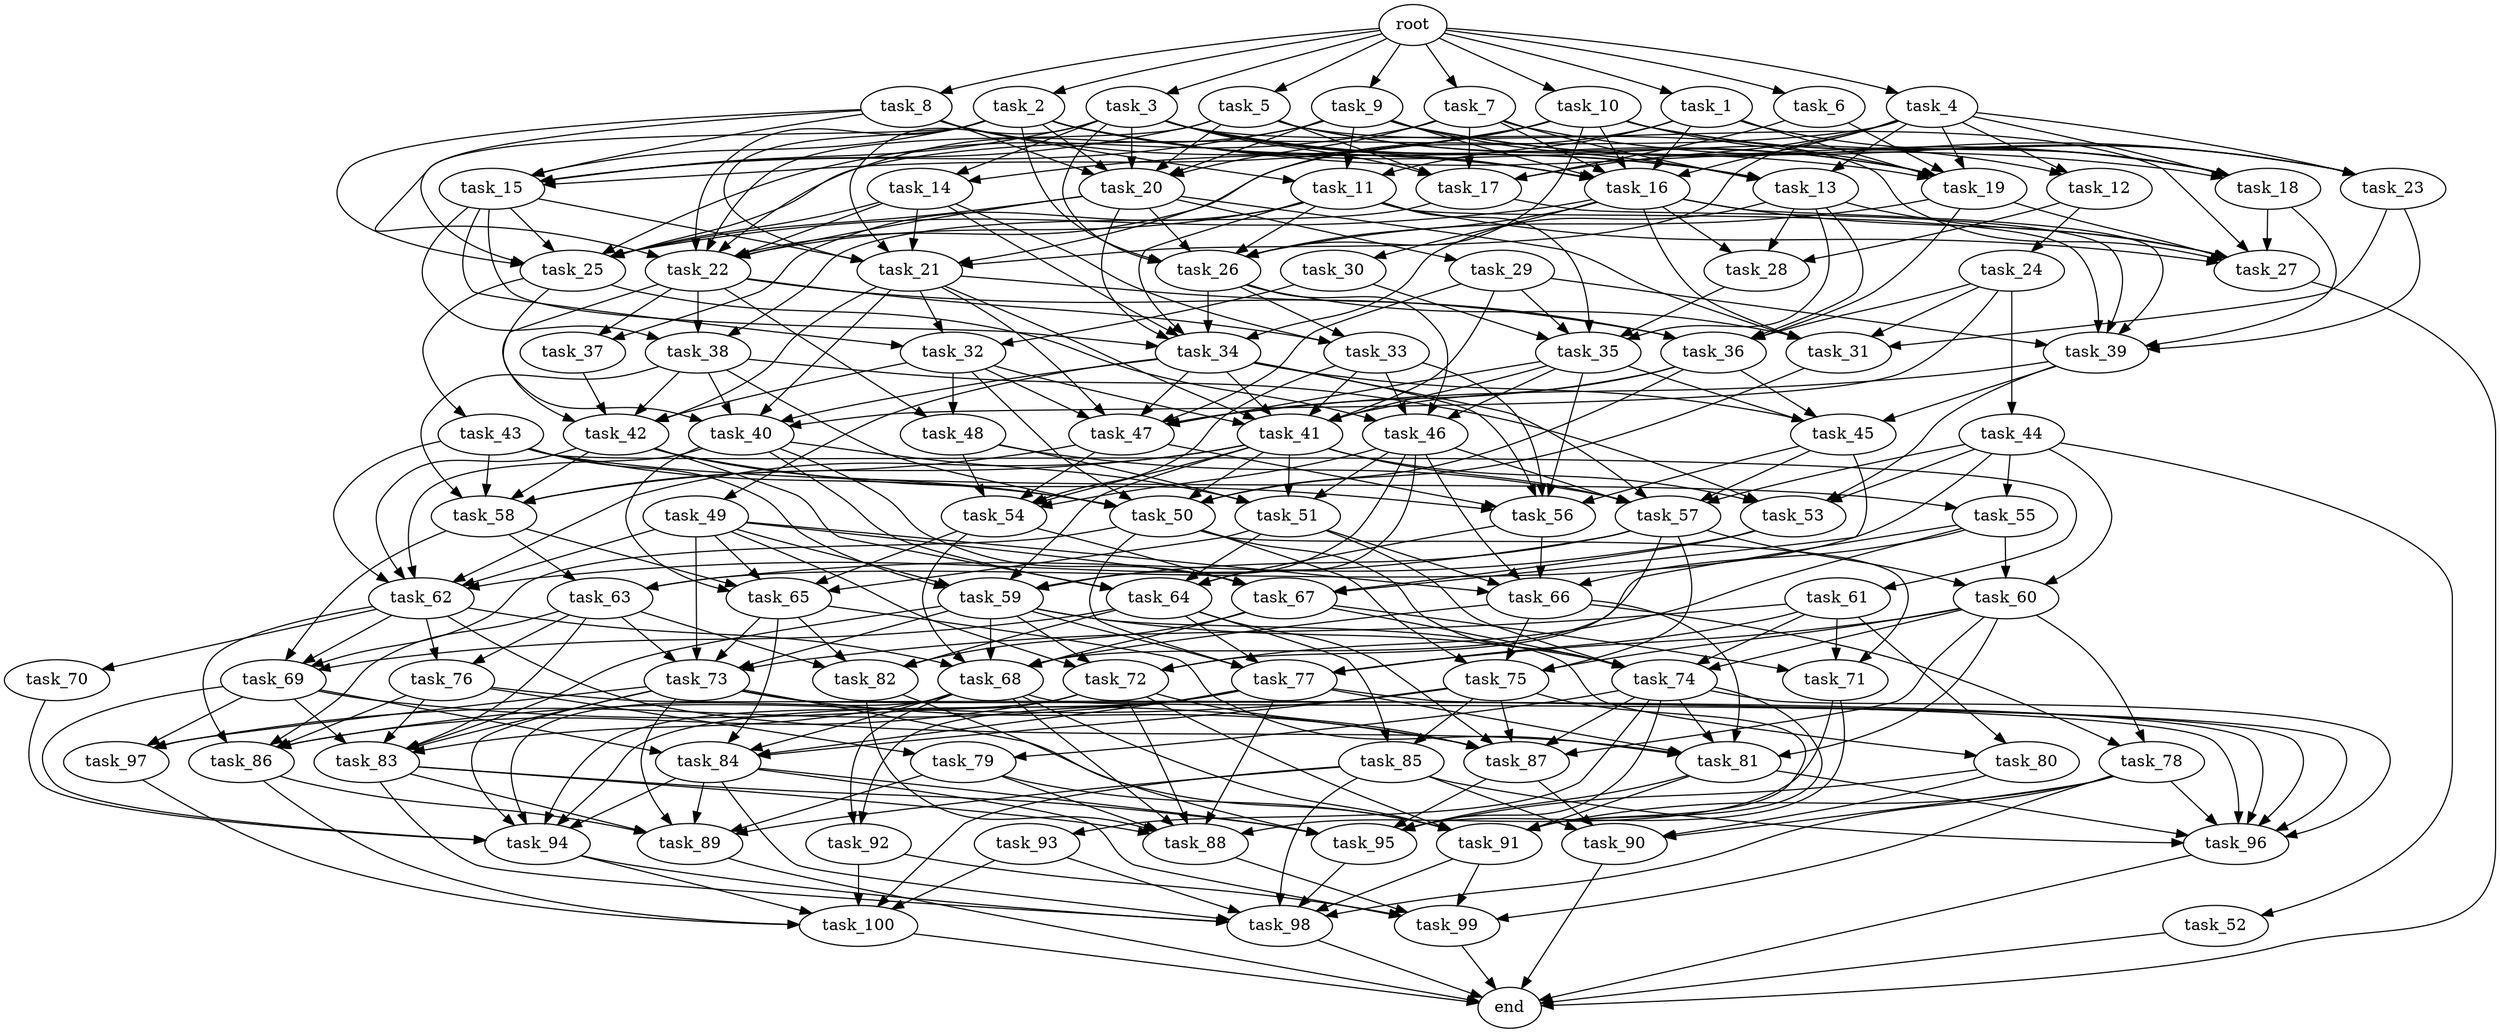 digraph G {
  task_75 [size="9.405453e+11"];
  task_100 [size="1.320839e+11"];
  task_92 [size="3.509358e+11"];
  task_19 [size="9.746457e+11"];
  task_68 [size="6.853635e+10"];
  task_71 [size="9.653032e+11"];
  task_60 [size="9.951299e+11"];
  task_73 [size="4.772614e+10"];
  task_50 [size="6.898061e+11"];
  task_31 [size="2.014625e+11"];
  task_10 [size="9.103875e+11"];
  task_49 [size="9.281802e+11"];
  task_88 [size="9.873040e+11"];
  task_12 [size="3.329775e+11"];
  task_79 [size="6.788262e+11"];
  task_37 [size="4.043742e+11"];
  task_61 [size="2.410395e+11"];
  task_42 [size="9.560739e+11"];
  task_51 [size="8.085907e+11"];
  root [size="0.000000e+00"];
  task_56 [size="9.858231e+11"];
  task_95 [size="5.892088e+11"];
  task_22 [size="2.529396e+11"];
  task_32 [size="3.198291e+11"];
  task_25 [size="5.591947e+11"];
  task_99 [size="4.733238e+11"];
  task_96 [size="1.739272e+11"];
  task_36 [size="7.114042e+11"];
  task_16 [size="5.016417e+11"];
  task_33 [size="9.649393e+10"];
  task_27 [size="1.987840e+11"];
  task_89 [size="7.472907e+11"];
  end [size="0.000000e+00"];
  task_7 [size="7.517432e+11"];
  task_26 [size="1.573410e+10"];
  task_87 [size="6.395229e+11"];
  task_2 [size="9.315770e+11"];
  task_21 [size="1.019721e+11"];
  task_28 [size="4.230947e+11"];
  task_69 [size="6.251431e+11"];
  task_13 [size="9.312178e+10"];
  task_48 [size="7.936505e+11"];
  task_55 [size="2.816305e+11"];
  task_81 [size="2.989935e+09"];
  task_11 [size="3.267381e+11"];
  task_5 [size="7.741029e+11"];
  task_62 [size="6.431885e+11"];
  task_93 [size="5.331490e+11"];
  task_54 [size="3.756807e+11"];
  task_52 [size="5.882611e+11"];
  task_29 [size="9.807590e+11"];
  task_85 [size="9.874853e+11"];
  task_44 [size="8.382226e+11"];
  task_8 [size="6.840311e+11"];
  task_38 [size="5.879356e+11"];
  task_9 [size="7.406878e+11"];
  task_63 [size="8.518664e+11"];
  task_65 [size="6.235384e+11"];
  task_59 [size="3.400067e+11"];
  task_34 [size="4.558742e+11"];
  task_20 [size="6.999270e+11"];
  task_1 [size="9.396310e+11"];
  task_23 [size="8.994762e+11"];
  task_6 [size="3.785515e+11"];
  task_74 [size="2.300566e+11"];
  task_97 [size="5.627901e+10"];
  task_57 [size="4.476421e+11"];
  task_67 [size="4.858534e+11"];
  task_64 [size="1.390224e+10"];
  task_66 [size="4.319889e+11"];
  task_45 [size="6.618367e+10"];
  task_82 [size="4.195174e+11"];
  task_86 [size="8.809500e+11"];
  task_40 [size="6.018519e+11"];
  task_84 [size="5.217682e+11"];
  task_17 [size="9.247686e+11"];
  task_15 [size="2.727837e+10"];
  task_43 [size="2.139387e+11"];
  task_53 [size="9.668379e+11"];
  task_4 [size="9.631343e+11"];
  task_76 [size="1.691779e+11"];
  task_77 [size="6.118173e+11"];
  task_30 [size="4.212279e+11"];
  task_72 [size="8.949920e+11"];
  task_94 [size="7.897559e+11"];
  task_80 [size="9.481013e+10"];
  task_46 [size="7.161089e+11"];
  task_90 [size="1.282760e+11"];
  task_39 [size="1.578703e+11"];
  task_14 [size="3.487916e+11"];
  task_18 [size="1.034618e+11"];
  task_3 [size="5.786563e+11"];
  task_24 [size="5.049626e+11"];
  task_98 [size="8.351442e+11"];
  task_35 [size="8.915922e+11"];
  task_58 [size="6.280162e+11"];
  task_78 [size="3.474586e+11"];
  task_47 [size="1.562759e+11"];
  task_83 [size="6.909391e+11"];
  task_70 [size="2.166414e+11"];
  task_91 [size="6.791713e+11"];
  task_41 [size="3.467486e+11"];

  task_75 -> task_91 [size="8.489642e+07"];
  task_75 -> task_86 [size="1.761900e+08"];
  task_75 -> task_85 [size="4.937426e+08"];
  task_75 -> task_87 [size="9.136042e+07"];
  task_75 -> task_84 [size="1.043536e+08"];
  task_100 -> end [size="1.000000e-12"];
  task_92 -> task_99 [size="9.466476e+07"];
  task_92 -> task_100 [size="2.201399e+07"];
  task_19 -> task_27 [size="2.839771e+07"];
  task_19 -> task_26 [size="2.247728e+06"];
  task_19 -> task_36 [size="1.422808e+08"];
  task_68 -> task_83 [size="1.151565e+08"];
  task_68 -> task_92 [size="1.754679e+08"];
  task_68 -> task_84 [size="1.043536e+08"];
  task_68 -> task_91 [size="8.489642e+07"];
  task_68 -> task_88 [size="1.410434e+08"];
  task_68 -> task_94 [size="1.128223e+08"];
  task_68 -> task_96 [size="2.174090e+07"];
  task_71 -> task_88 [size="1.410434e+08"];
  task_71 -> task_95 [size="7.365110e+07"];
  task_60 -> task_75 [size="2.351363e+08"];
  task_60 -> task_77 [size="1.223635e+08"];
  task_60 -> task_78 [size="1.737293e+08"];
  task_60 -> task_87 [size="9.136042e+07"];
  task_60 -> task_74 [size="3.834277e+07"];
  task_60 -> task_81 [size="4.983225e+05"];
  task_73 -> task_83 [size="1.151565e+08"];
  task_73 -> task_87 [size="9.136042e+07"];
  task_73 -> task_91 [size="8.489642e+07"];
  task_73 -> task_94 [size="1.128223e+08"];
  task_73 -> task_89 [size="1.245485e+08"];
  task_73 -> task_96 [size="2.174090e+07"];
  task_73 -> task_97 [size="1.875967e+07"];
  task_50 -> task_69 [size="1.562858e+08"];
  task_50 -> task_75 [size="2.351363e+08"];
  task_50 -> task_77 [size="1.223635e+08"];
  task_50 -> task_71 [size="3.217677e+08"];
  task_50 -> task_74 [size="3.834277e+07"];
  task_31 -> task_50 [size="9.854373e+07"];
  task_10 -> task_26 [size="2.247728e+06"];
  task_10 -> task_19 [size="1.392351e+08"];
  task_10 -> task_23 [size="2.248691e+08"];
  task_10 -> task_18 [size="2.069235e+07"];
  task_10 -> task_14 [size="1.743958e+08"];
  task_10 -> task_15 [size="4.546396e+06"];
  task_10 -> task_16 [size="6.270522e+07"];
  task_10 -> task_21 [size="1.699535e+07"];
  task_49 -> task_66 [size="8.639778e+07"];
  task_49 -> task_65 [size="1.247077e+08"];
  task_49 -> task_62 [size="1.071981e+08"];
  task_49 -> task_72 [size="2.237480e+08"];
  task_49 -> task_67 [size="9.717069e+07"];
  task_49 -> task_59 [size="6.800135e+07"];
  task_49 -> task_73 [size="9.545228e+06"];
  task_88 -> task_99 [size="9.466476e+07"];
  task_12 -> task_24 [size="5.049626e+08"];
  task_12 -> task_28 [size="1.410316e+08"];
  task_79 -> task_91 [size="8.489642e+07"];
  task_79 -> task_88 [size="1.410434e+08"];
  task_79 -> task_89 [size="1.245485e+08"];
  task_37 -> task_42 [size="1.912148e+08"];
  task_61 -> task_77 [size="1.223635e+08"];
  task_61 -> task_80 [size="4.740507e+07"];
  task_61 -> task_71 [size="3.217677e+08"];
  task_61 -> task_73 [size="9.545228e+06"];
  task_61 -> task_74 [size="3.834277e+07"];
  task_42 -> task_50 [size="9.854373e+07"];
  task_42 -> task_58 [size="1.256032e+08"];
  task_42 -> task_56 [size="1.643039e+08"];
  task_42 -> task_64 [size="2.780448e+06"];
  task_42 -> task_62 [size="1.071981e+08"];
  task_51 -> task_66 [size="8.639778e+07"];
  task_51 -> task_64 [size="2.780448e+06"];
  task_51 -> task_65 [size="1.247077e+08"];
  task_51 -> task_74 [size="3.834277e+07"];
  root -> task_4 [size="1.000000e-12"];
  root -> task_7 [size="1.000000e-12"];
  root -> task_9 [size="1.000000e-12"];
  root -> task_1 [size="1.000000e-12"];
  root -> task_5 [size="1.000000e-12"];
  root -> task_2 [size="1.000000e-12"];
  root -> task_3 [size="1.000000e-12"];
  root -> task_6 [size="1.000000e-12"];
  root -> task_10 [size="1.000000e-12"];
  root -> task_8 [size="1.000000e-12"];
  task_56 -> task_66 [size="8.639778e+07"];
  task_56 -> task_64 [size="2.780448e+06"];
  task_95 -> task_98 [size="1.043930e+08"];
  task_22 -> task_37 [size="2.021871e+08"];
  task_22 -> task_36 [size="1.422808e+08"];
  task_22 -> task_38 [size="1.959785e+08"];
  task_22 -> task_33 [size="3.216464e+07"];
  task_22 -> task_48 [size="3.968252e+08"];
  task_22 -> task_42 [size="1.912148e+08"];
  task_32 -> task_48 [size="3.968252e+08"];
  task_32 -> task_41 [size="4.953551e+07"];
  task_32 -> task_42 [size="1.912148e+08"];
  task_32 -> task_50 [size="9.854373e+07"];
  task_32 -> task_47 [size="2.232513e+07"];
  task_25 -> task_43 [size="2.139387e+08"];
  task_25 -> task_40 [size="1.203704e+08"];
  task_25 -> task_46 [size="1.790272e+08"];
  task_99 -> end [size="1.000000e-12"];
  task_96 -> end [size="1.000000e-12"];
  task_36 -> task_45 [size="1.654592e+07"];
  task_36 -> task_41 [size="4.953551e+07"];
  task_36 -> task_47 [size="2.232513e+07"];
  task_36 -> task_50 [size="9.854373e+07"];
  task_16 -> task_30 [size="4.212279e+08"];
  task_16 -> task_26 [size="2.247728e+06"];
  task_16 -> task_25 [size="6.989934e+07"];
  task_16 -> task_31 [size="4.029250e+07"];
  task_16 -> task_27 [size="2.839771e+07"];
  task_16 -> task_28 [size="1.410316e+08"];
  task_16 -> task_39 [size="2.631171e+07"];
  task_33 -> task_41 [size="4.953551e+07"];
  task_33 -> task_54 [size="7.513614e+07"];
  task_33 -> task_56 [size="1.643039e+08"];
  task_33 -> task_46 [size="1.790272e+08"];
  task_27 -> end [size="1.000000e-12"];
  task_89 -> end [size="1.000000e-12"];
  task_7 -> task_13 [size="1.862436e+07"];
  task_7 -> task_20 [size="1.166545e+08"];
  task_7 -> task_23 [size="2.248691e+08"];
  task_7 -> task_25 [size="6.989934e+07"];
  task_7 -> task_17 [size="1.849537e+08"];
  task_7 -> task_16 [size="6.270522e+07"];
  task_26 -> task_31 [size="4.029250e+07"];
  task_26 -> task_34 [size="7.597904e+07"];
  task_26 -> task_33 [size="3.216464e+07"];
  task_26 -> task_46 [size="1.790272e+08"];
  task_87 -> task_95 [size="7.365110e+07"];
  task_87 -> task_90 [size="3.206901e+07"];
  task_2 -> task_13 [size="1.862436e+07"];
  task_2 -> task_20 [size="1.166545e+08"];
  task_2 -> task_19 [size="1.392351e+08"];
  task_2 -> task_21 [size="1.699535e+07"];
  task_2 -> task_18 [size="2.069235e+07"];
  task_2 -> task_26 [size="2.247728e+06"];
  task_2 -> task_22 [size="3.161745e+07"];
  task_2 -> task_15 [size="4.546396e+06"];
  task_2 -> task_16 [size="6.270522e+07"];
  task_2 -> task_25 [size="6.989934e+07"];
  task_21 -> task_36 [size="1.422808e+08"];
  task_21 -> task_42 [size="1.912148e+08"];
  task_21 -> task_40 [size="1.203704e+08"];
  task_21 -> task_32 [size="1.066097e+08"];
  task_21 -> task_41 [size="4.953551e+07"];
  task_21 -> task_47 [size="2.232513e+07"];
  task_28 -> task_35 [size="1.783184e+08"];
  task_69 -> task_94 [size="1.128223e+08"];
  task_69 -> task_84 [size="1.043536e+08"];
  task_69 -> task_83 [size="1.151565e+08"];
  task_69 -> task_87 [size="9.136042e+07"];
  task_69 -> task_97 [size="1.875967e+07"];
  task_13 -> task_34 [size="7.597904e+07"];
  task_13 -> task_27 [size="2.839771e+07"];
  task_13 -> task_28 [size="1.410316e+08"];
  task_13 -> task_35 [size="1.783184e+08"];
  task_13 -> task_36 [size="1.422808e+08"];
  task_48 -> task_54 [size="7.513614e+07"];
  task_48 -> task_57 [size="7.460702e+07"];
  task_48 -> task_51 [size="2.021477e+08"];
  task_55 -> task_66 [size="8.639778e+07"];
  task_55 -> task_68 [size="1.142273e+07"];
  task_55 -> task_72 [size="2.237480e+08"];
  task_55 -> task_60 [size="3.317100e+08"];
  task_81 -> task_91 [size="8.489642e+07"];
  task_81 -> task_95 [size="7.365110e+07"];
  task_81 -> task_96 [size="2.174090e+07"];
  task_11 -> task_34 [size="7.597904e+07"];
  task_11 -> task_37 [size="2.021871e+08"];
  task_11 -> task_35 [size="1.783184e+08"];
  task_11 -> task_26 [size="2.247728e+06"];
  task_11 -> task_22 [size="3.161745e+07"];
  task_11 -> task_27 [size="2.839771e+07"];
  task_11 -> task_39 [size="2.631171e+07"];
  task_5 -> task_20 [size="1.166545e+08"];
  task_5 -> task_19 [size="1.392351e+08"];
  task_5 -> task_22 [size="3.161745e+07"];
  task_5 -> task_17 [size="1.849537e+08"];
  task_5 -> task_27 [size="2.839771e+07"];
  task_5 -> task_15 [size="4.546396e+06"];
  task_5 -> task_12 [size="1.664888e+08"];
  task_62 -> task_69 [size="1.562858e+08"];
  task_62 -> task_76 [size="8.458894e+07"];
  task_62 -> task_86 [size="1.761900e+08"];
  task_62 -> task_68 [size="1.142273e+07"];
  task_62 -> task_70 [size="2.166414e+08"];
  task_62 -> task_81 [size="4.983225e+05"];
  task_93 -> task_98 [size="1.043930e+08"];
  task_93 -> task_100 [size="2.201399e+07"];
  task_54 -> task_68 [size="1.142273e+07"];
  task_54 -> task_65 [size="1.247077e+08"];
  task_54 -> task_67 [size="9.717069e+07"];
  task_52 -> end [size="1.000000e-12"];
  task_29 -> task_41 [size="4.953551e+07"];
  task_29 -> task_35 [size="1.783184e+08"];
  task_29 -> task_39 [size="2.631171e+07"];
  task_29 -> task_47 [size="2.232513e+07"];
  task_85 -> task_98 [size="1.043930e+08"];
  task_85 -> task_90 [size="3.206901e+07"];
  task_85 -> task_89 [size="1.245485e+08"];
  task_85 -> task_96 [size="2.174090e+07"];
  task_85 -> task_100 [size="2.201399e+07"];
  task_44 -> task_57 [size="7.460702e+07"];
  task_44 -> task_63 [size="2.839555e+08"];
  task_44 -> task_53 [size="2.417095e+08"];
  task_44 -> task_52 [size="5.882611e+08"];
  task_44 -> task_60 [size="3.317100e+08"];
  task_44 -> task_55 [size="1.408153e+08"];
  task_8 -> task_20 [size="1.166545e+08"];
  task_8 -> task_11 [size="1.089127e+08"];
  task_8 -> task_22 [size="3.161745e+07"];
  task_8 -> task_25 [size="6.989934e+07"];
  task_8 -> task_15 [size="4.546396e+06"];
  task_8 -> task_16 [size="6.270522e+07"];
  task_38 -> task_50 [size="9.854373e+07"];
  task_38 -> task_40 [size="1.203704e+08"];
  task_38 -> task_58 [size="1.256032e+08"];
  task_38 -> task_42 [size="1.912148e+08"];
  task_38 -> task_53 [size="2.417095e+08"];
  task_9 -> task_13 [size="1.862436e+07"];
  task_9 -> task_20 [size="1.166545e+08"];
  task_9 -> task_11 [size="1.089127e+08"];
  task_9 -> task_23 [size="2.248691e+08"];
  task_9 -> task_18 [size="2.069235e+07"];
  task_9 -> task_22 [size="3.161745e+07"];
  task_9 -> task_15 [size="4.546396e+06"];
  task_9 -> task_16 [size="6.270522e+07"];
  task_63 -> task_76 [size="8.458894e+07"];
  task_63 -> task_82 [size="1.048793e+08"];
  task_63 -> task_86 [size="1.761900e+08"];
  task_63 -> task_83 [size="1.151565e+08"];
  task_63 -> task_73 [size="9.545228e+06"];
  task_65 -> task_82 [size="1.048793e+08"];
  task_65 -> task_84 [size="1.043536e+08"];
  task_65 -> task_81 [size="4.983225e+05"];
  task_65 -> task_73 [size="9.545228e+06"];
  task_59 -> task_77 [size="1.223635e+08"];
  task_59 -> task_68 [size="1.142273e+07"];
  task_59 -> task_83 [size="1.151565e+08"];
  task_59 -> task_74 [size="3.834277e+07"];
  task_59 -> task_72 [size="2.237480e+08"];
  task_59 -> task_80 [size="4.740507e+07"];
  task_59 -> task_73 [size="9.545228e+06"];
  task_34 -> task_45 [size="1.654592e+07"];
  task_34 -> task_47 [size="2.232513e+07"];
  task_34 -> task_40 [size="1.203704e+08"];
  task_34 -> task_49 [size="9.281802e+08"];
  task_34 -> task_41 [size="4.953551e+07"];
  task_34 -> task_56 [size="1.643039e+08"];
  task_34 -> task_57 [size="7.460702e+07"];
  task_20 -> task_34 [size="7.597904e+07"];
  task_20 -> task_26 [size="2.247728e+06"];
  task_20 -> task_22 [size="3.161745e+07"];
  task_20 -> task_31 [size="4.029250e+07"];
  task_20 -> task_25 [size="6.989934e+07"];
  task_20 -> task_29 [size="9.807590e+08"];
  task_1 -> task_22 [size="3.161745e+07"];
  task_1 -> task_18 [size="2.069235e+07"];
  task_1 -> task_16 [size="6.270522e+07"];
  task_1 -> task_19 [size="1.392351e+08"];
  task_1 -> task_11 [size="1.089127e+08"];
  task_23 -> task_31 [size="4.029250e+07"];
  task_23 -> task_39 [size="2.631171e+07"];
  task_6 -> task_17 [size="1.849537e+08"];
  task_6 -> task_19 [size="1.392351e+08"];
  task_74 -> task_79 [size="3.394131e+08"];
  task_74 -> task_87 [size="9.136042e+07"];
  task_74 -> task_93 [size="5.331490e+08"];
  task_74 -> task_91 [size="8.489642e+07"];
  task_74 -> task_81 [size="4.983225e+05"];
  task_74 -> task_95 [size="7.365110e+07"];
  task_74 -> task_96 [size="2.174090e+07"];
  task_97 -> task_100 [size="2.201399e+07"];
  task_57 -> task_72 [size="2.237480e+08"];
  task_57 -> task_75 [size="2.351363e+08"];
  task_57 -> task_60 [size="3.317100e+08"];
  task_57 -> task_59 [size="6.800135e+07"];
  task_57 -> task_62 [size="1.071981e+08"];
  task_67 -> task_68 [size="1.142273e+07"];
  task_67 -> task_82 [size="1.048793e+08"];
  task_67 -> task_71 [size="3.217677e+08"];
  task_67 -> task_74 [size="3.834277e+07"];
  task_64 -> task_69 [size="1.562858e+08"];
  task_64 -> task_77 [size="1.223635e+08"];
  task_64 -> task_82 [size="1.048793e+08"];
  task_64 -> task_85 [size="4.937426e+08"];
  task_64 -> task_87 [size="9.136042e+07"];
  task_66 -> task_68 [size="1.142273e+07"];
  task_66 -> task_75 [size="2.351363e+08"];
  task_66 -> task_81 [size="4.983225e+05"];
  task_66 -> task_78 [size="1.737293e+08"];
  task_45 -> task_57 [size="7.460702e+07"];
  task_45 -> task_56 [size="1.643039e+08"];
  task_45 -> task_67 [size="9.717069e+07"];
  task_82 -> task_88 [size="1.410434e+08"];
  task_82 -> task_95 [size="7.365110e+07"];
  task_86 -> task_89 [size="1.245485e+08"];
  task_86 -> task_100 [size="2.201399e+07"];
  task_40 -> task_64 [size="2.780448e+06"];
  task_40 -> task_62 [size="1.071981e+08"];
  task_40 -> task_51 [size="2.021477e+08"];
  task_40 -> task_65 [size="1.247077e+08"];
  task_40 -> task_67 [size="9.717069e+07"];
  task_84 -> task_94 [size="1.128223e+08"];
  task_84 -> task_98 [size="1.043930e+08"];
  task_84 -> task_95 [size="7.365110e+07"];
  task_84 -> task_99 [size="9.466476e+07"];
  task_84 -> task_89 [size="1.245485e+08"];
  task_17 -> task_38 [size="1.959785e+08"];
  task_17 -> task_39 [size="2.631171e+07"];
  task_15 -> task_34 [size="7.597904e+07"];
  task_15 -> task_21 [size="1.699535e+07"];
  task_15 -> task_38 [size="1.959785e+08"];
  task_15 -> task_32 [size="1.066097e+08"];
  task_15 -> task_25 [size="6.989934e+07"];
  task_43 -> task_50 [size="9.854373e+07"];
  task_43 -> task_61 [size="2.410395e+08"];
  task_43 -> task_58 [size="1.256032e+08"];
  task_43 -> task_62 [size="1.071981e+08"];
  task_43 -> task_59 [size="6.800135e+07"];
  task_43 -> task_55 [size="1.408153e+08"];
  task_53 -> task_63 [size="2.839555e+08"];
  task_53 -> task_67 [size="9.717069e+07"];
  task_4 -> task_13 [size="1.862436e+07"];
  task_4 -> task_17 [size="1.849537e+08"];
  task_4 -> task_16 [size="6.270522e+07"];
  task_4 -> task_19 [size="1.392351e+08"];
  task_4 -> task_23 [size="2.248691e+08"];
  task_4 -> task_18 [size="2.069235e+07"];
  task_4 -> task_21 [size="1.699535e+07"];
  task_4 -> task_12 [size="1.664888e+08"];
  task_4 -> task_25 [size="6.989934e+07"];
  task_76 -> task_86 [size="1.761900e+08"];
  task_76 -> task_83 [size="1.151565e+08"];
  task_76 -> task_79 [size="3.394131e+08"];
  task_76 -> task_96 [size="2.174090e+07"];
  task_77 -> task_92 [size="1.754679e+08"];
  task_77 -> task_84 [size="1.043536e+08"];
  task_77 -> task_94 [size="1.128223e+08"];
  task_77 -> task_81 [size="4.983225e+05"];
  task_77 -> task_88 [size="1.410434e+08"];
  task_77 -> task_96 [size="2.174090e+07"];
  task_77 -> task_97 [size="1.875967e+07"];
  task_30 -> task_35 [size="1.783184e+08"];
  task_30 -> task_32 [size="1.066097e+08"];
  task_72 -> task_91 [size="8.489642e+07"];
  task_72 -> task_88 [size="1.410434e+08"];
  task_72 -> task_86 [size="1.761900e+08"];
  task_72 -> task_87 [size="9.136042e+07"];
  task_72 -> task_94 [size="1.128223e+08"];
  task_94 -> task_98 [size="1.043930e+08"];
  task_94 -> task_100 [size="2.201399e+07"];
  task_80 -> task_95 [size="7.365110e+07"];
  task_80 -> task_90 [size="3.206901e+07"];
  task_46 -> task_66 [size="8.639778e+07"];
  task_46 -> task_57 [size="7.460702e+07"];
  task_46 -> task_51 [size="2.021477e+08"];
  task_46 -> task_54 [size="7.513614e+07"];
  task_46 -> task_59 [size="6.800135e+07"];
  task_46 -> task_64 [size="2.780448e+06"];
  task_90 -> end [size="1.000000e-12"];
  task_39 -> task_45 [size="1.654592e+07"];
  task_39 -> task_47 [size="2.232513e+07"];
  task_39 -> task_53 [size="2.417095e+08"];
  task_14 -> task_34 [size="7.597904e+07"];
  task_14 -> task_21 [size="1.699535e+07"];
  task_14 -> task_25 [size="6.989934e+07"];
  task_14 -> task_22 [size="3.161745e+07"];
  task_14 -> task_33 [size="3.216464e+07"];
  task_18 -> task_27 [size="2.839771e+07"];
  task_18 -> task_39 [size="2.631171e+07"];
  task_3 -> task_13 [size="1.862436e+07"];
  task_3 -> task_17 [size="1.849537e+08"];
  task_3 -> task_14 [size="1.743958e+08"];
  task_3 -> task_19 [size="1.392351e+08"];
  task_3 -> task_27 [size="2.839771e+07"];
  task_3 -> task_26 [size="2.247728e+06"];
  task_3 -> task_21 [size="1.699535e+07"];
  task_3 -> task_15 [size="4.546396e+06"];
  task_3 -> task_16 [size="6.270522e+07"];
  task_3 -> task_20 [size="1.166545e+08"];
  task_24 -> task_31 [size="4.029250e+07"];
  task_24 -> task_36 [size="1.422808e+08"];
  task_24 -> task_44 [size="8.382226e+08"];
  task_24 -> task_40 [size="1.203704e+08"];
  task_98 -> end [size="1.000000e-12"];
  task_35 -> task_45 [size="1.654592e+07"];
  task_35 -> task_41 [size="4.953551e+07"];
  task_35 -> task_47 [size="2.232513e+07"];
  task_35 -> task_56 [size="1.643039e+08"];
  task_35 -> task_46 [size="1.790272e+08"];
  task_58 -> task_69 [size="1.562858e+08"];
  task_58 -> task_63 [size="2.839555e+08"];
  task_58 -> task_65 [size="1.247077e+08"];
  task_78 -> task_91 [size="8.489642e+07"];
  task_78 -> task_98 [size="1.043930e+08"];
  task_78 -> task_99 [size="9.466476e+07"];
  task_78 -> task_96 [size="2.174090e+07"];
  task_78 -> task_90 [size="3.206901e+07"];
  task_47 -> task_58 [size="1.256032e+08"];
  task_47 -> task_54 [size="7.513614e+07"];
  task_47 -> task_56 [size="1.643039e+08"];
  task_83 -> task_88 [size="1.410434e+08"];
  task_83 -> task_98 [size="1.043930e+08"];
  task_83 -> task_89 [size="1.245485e+08"];
  task_83 -> task_95 [size="7.365110e+07"];
  task_70 -> task_94 [size="1.128223e+08"];
  task_91 -> task_98 [size="1.043930e+08"];
  task_91 -> task_99 [size="9.466476e+07"];
  task_41 -> task_50 [size="9.854373e+07"];
  task_41 -> task_58 [size="1.256032e+08"];
  task_41 -> task_57 [size="7.460702e+07"];
  task_41 -> task_51 [size="2.021477e+08"];
  task_41 -> task_62 [size="1.071981e+08"];
  task_41 -> task_54 [size="7.513614e+07"];
  task_41 -> task_53 [size="2.417095e+08"];
  task_41 -> task_59 [size="6.800135e+07"];
}
